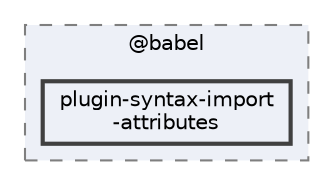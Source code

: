 digraph "pkiclassroomrescheduler/src/main/frontend/node_modules/@babel/plugin-syntax-import-attributes"
{
 // LATEX_PDF_SIZE
  bgcolor="transparent";
  edge [fontname=Helvetica,fontsize=10,labelfontname=Helvetica,labelfontsize=10];
  node [fontname=Helvetica,fontsize=10,shape=box,height=0.2,width=0.4];
  compound=true
  subgraph clusterdir_bc8070c8b402176472541bb6f0cba6df {
    graph [ bgcolor="#edf0f7", pencolor="grey50", label="@babel", fontname=Helvetica,fontsize=10 style="filled,dashed", URL="dir_bc8070c8b402176472541bb6f0cba6df.html",tooltip=""]
  dir_c99dde1b19d29c48eb026376ec54ed00 [label="plugin-syntax-import\l-attributes", fillcolor="#edf0f7", color="grey25", style="filled,bold", URL="dir_c99dde1b19d29c48eb026376ec54ed00.html",tooltip=""];
  }
}
